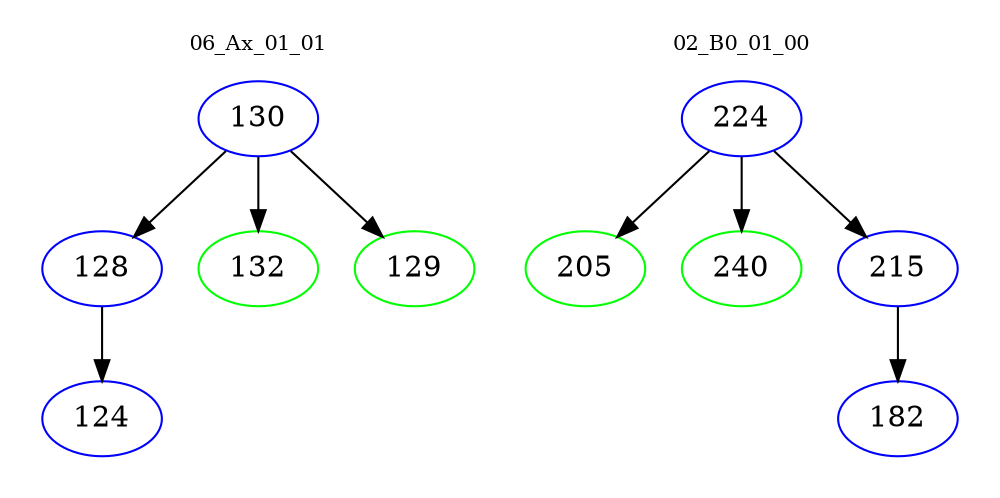 digraph{
subgraph cluster_0 {
color = white
label = "06_Ax_01_01";
fontsize=10;
T0_130 [label="130", color="blue"]
T0_130 -> T0_128 [color="black"]
T0_128 [label="128", color="blue"]
T0_128 -> T0_124 [color="black"]
T0_124 [label="124", color="blue"]
T0_130 -> T0_132 [color="black"]
T0_132 [label="132", color="green"]
T0_130 -> T0_129 [color="black"]
T0_129 [label="129", color="green"]
}
subgraph cluster_1 {
color = white
label = "02_B0_01_00";
fontsize=10;
T1_224 [label="224", color="blue"]
T1_224 -> T1_205 [color="black"]
T1_205 [label="205", color="green"]
T1_224 -> T1_240 [color="black"]
T1_240 [label="240", color="green"]
T1_224 -> T1_215 [color="black"]
T1_215 [label="215", color="blue"]
T1_215 -> T1_182 [color="black"]
T1_182 [label="182", color="blue"]
}
}
